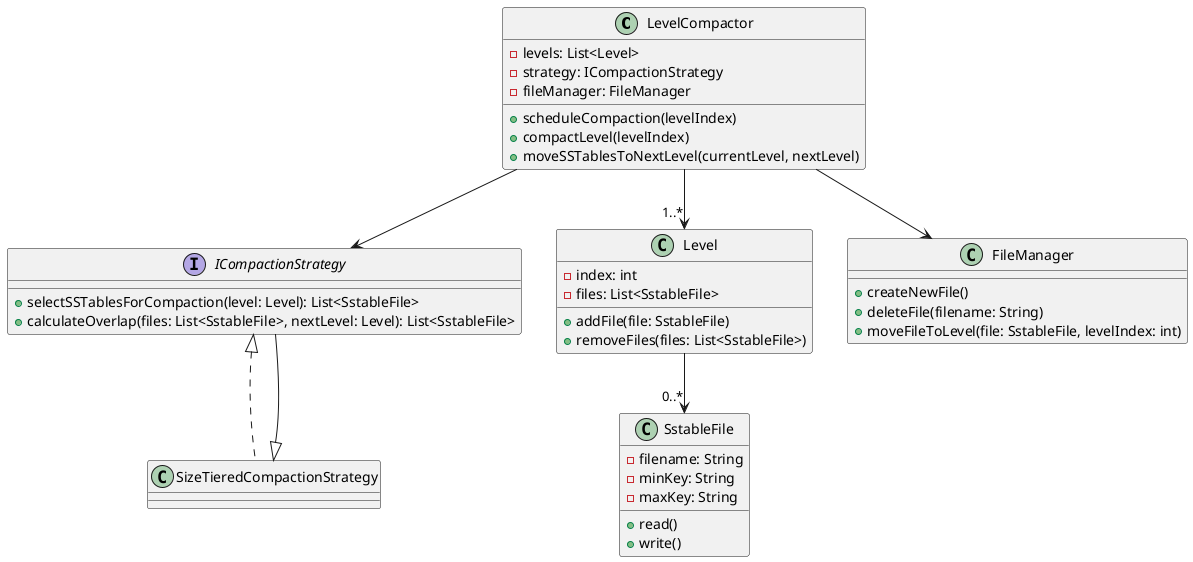 @startuml
class LevelCompactor {
  -levels: List<Level>
  -strategy: ICompactionStrategy
  -fileManager: FileManager
  +scheduleCompaction(levelIndex)
  +compactLevel(levelIndex)
  +moveSSTablesToNextLevel(currentLevel, nextLevel)
}

interface ICompactionStrategy {
  +selectSSTablesForCompaction(level: Level): List<SstableFile>
  +calculateOverlap(files: List<SstableFile>, nextLevel: Level): List<SstableFile>
}

class SizeTieredCompactionStrategy implements ICompactionStrategy
class Level {
  -index: int
  -files: List<SstableFile>
  +addFile(file: SstableFile)
  +removeFiles(files: List<SstableFile>)
}

class SstableFile {
  -filename: String
  -minKey: String
  -maxKey: String
  +read()
  +write()
}

class FileManager {
  +createNewFile()
  +deleteFile(filename: String)
  +moveFileToLevel(file: SstableFile, levelIndex: int)
}

LevelCompactor --> ICompactionStrategy
LevelCompactor --> FileManager
ICompactionStrategy --|> SizeTieredCompactionStrategy
LevelCompactor --> "1..*" Level
Level --> "0..*" SstableFile
@enduml

